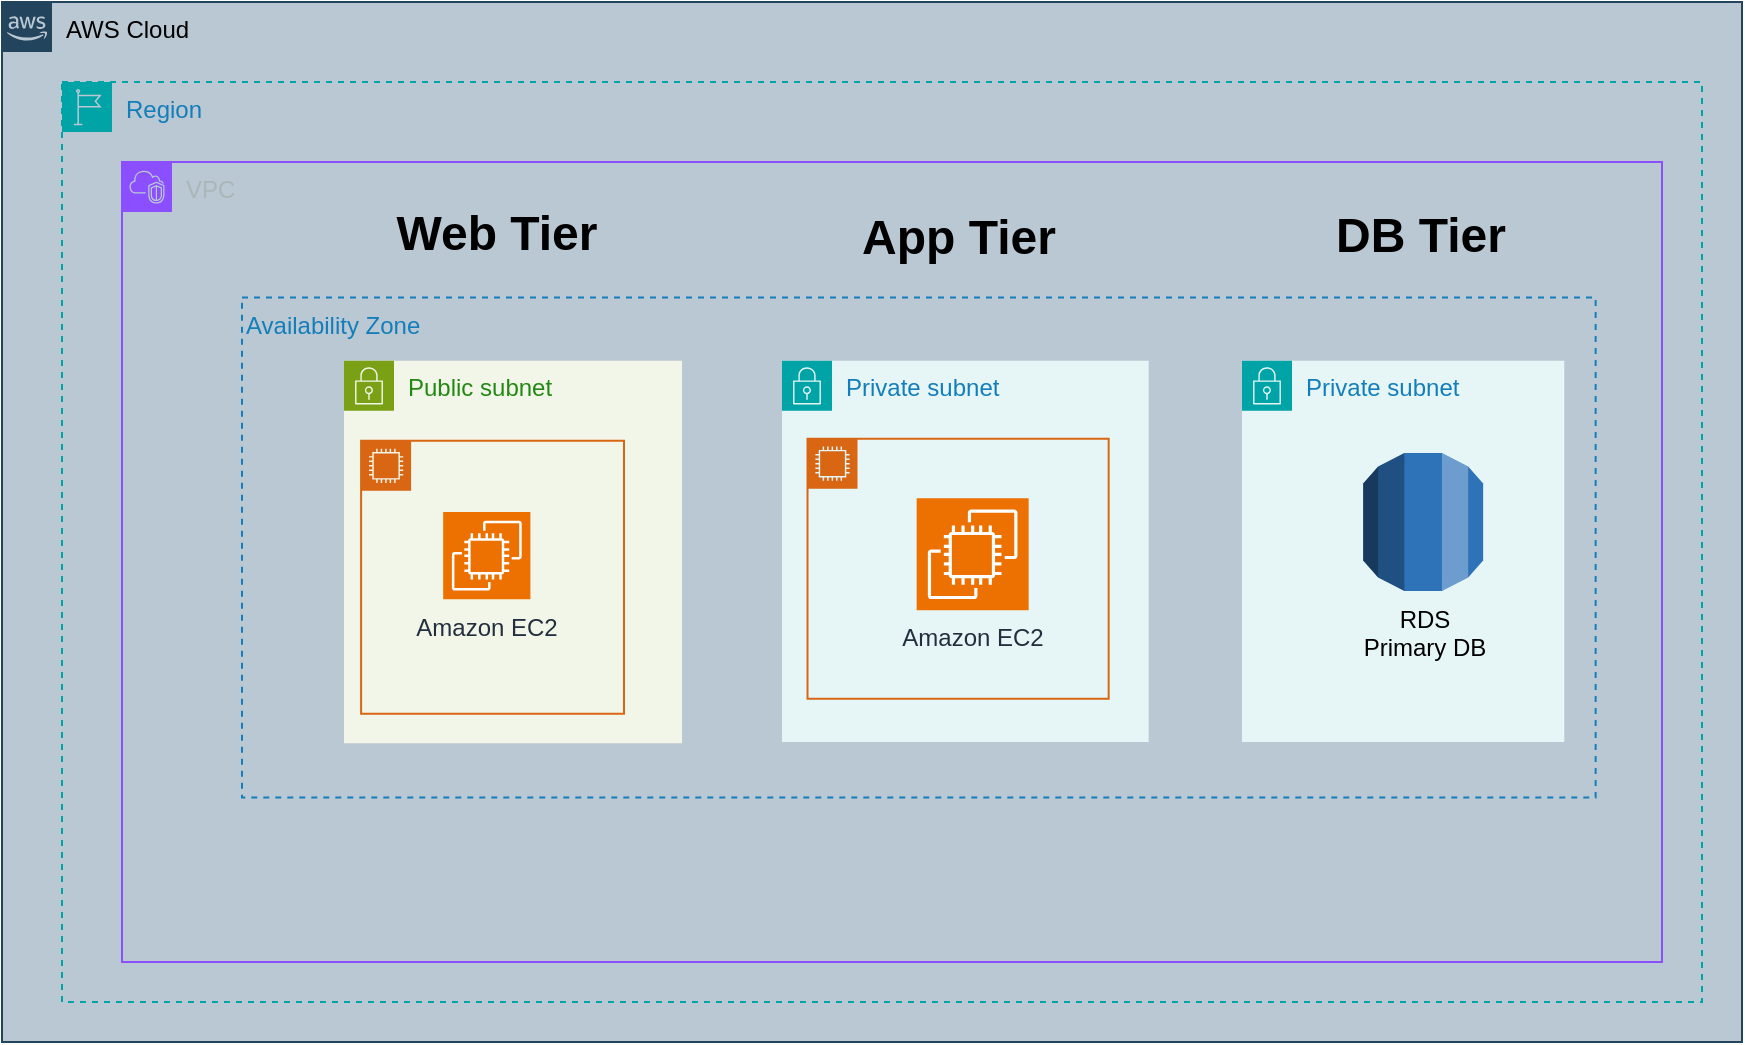 <mxfile version="26.2.5">
  <diagram id="Ht1M8jgEwFfnCIfOTk4-" name="Page-1">
    <mxGraphModel dx="948" dy="515" grid="1" gridSize="10" guides="1" tooltips="1" connect="1" arrows="1" fold="1" page="1" pageScale="1" pageWidth="1169" pageHeight="827" math="0" shadow="0">
      <root>
        <mxCell id="0" />
        <mxCell id="1" parent="0" />
        <mxCell id="5SgZXuhHgY7JFi6Utp-u-1" value="AWS Cloud" style="points=[[0,0],[0.25,0],[0.5,0],[0.75,0],[1,0],[1,0.25],[1,0.5],[1,0.75],[1,1],[0.75,1],[0.5,1],[0.25,1],[0,1],[0,0.75],[0,0.5],[0,0.25]];outlineConnect=0;html=1;whiteSpace=wrap;fontSize=12;fontStyle=0;container=0;pointerEvents=0;collapsible=0;recursiveResize=0;shape=mxgraph.aws4.group;grIcon=mxgraph.aws4.group_aws_cloud_alt;strokeColor=#23445d;fillColor=#bac8d3;verticalAlign=top;align=left;spacingLeft=30;dashed=0;fillStyle=auto;" parent="1" vertex="1">
          <mxGeometry x="260" y="240" width="870" height="520" as="geometry" />
        </mxCell>
        <mxCell id="5SgZXuhHgY7JFi6Utp-u-3" value="Region" style="points=[[0,0],[0.25,0],[0.5,0],[0.75,0],[1,0],[1,0.25],[1,0.5],[1,0.75],[1,1],[0.75,1],[0.5,1],[0.25,1],[0,1],[0,0.75],[0,0.5],[0,0.25]];outlineConnect=0;gradientColor=none;html=1;whiteSpace=wrap;fontSize=12;fontStyle=0;container=0;pointerEvents=0;collapsible=0;recursiveResize=0;shape=mxgraph.aws4.group;grIcon=mxgraph.aws4.group_region;strokeColor=#00A4A6;fillColor=none;verticalAlign=top;align=left;spacingLeft=30;fontColor=#147EBA;dashed=1;" parent="1" vertex="1">
          <mxGeometry x="290" y="280" width="820" height="460" as="geometry" />
        </mxCell>
        <mxCell id="5SgZXuhHgY7JFi6Utp-u-4" value="VPC" style="points=[[0,0],[0.25,0],[0.5,0],[0.75,0],[1,0],[1,0.25],[1,0.5],[1,0.75],[1,1],[0.75,1],[0.5,1],[0.25,1],[0,1],[0,0.75],[0,0.5],[0,0.25]];outlineConnect=0;gradientColor=none;html=1;whiteSpace=wrap;fontSize=12;fontStyle=0;container=0;pointerEvents=0;collapsible=0;recursiveResize=0;shape=mxgraph.aws4.group;grIcon=mxgraph.aws4.group_vpc2;strokeColor=#8C4FFF;fillColor=none;verticalAlign=top;align=left;spacingLeft=30;fontColor=#AAB7B8;dashed=0;" parent="1" vertex="1">
          <mxGeometry x="320" y="320" width="770" height="400" as="geometry" />
        </mxCell>
        <mxCell id="5SgZXuhHgY7JFi6Utp-u-6" value="Availability Zone" style="fillColor=none;strokeColor=#147EBA;dashed=1;verticalAlign=top;fontStyle=0;fontColor=#147EBA;whiteSpace=wrap;html=1;movable=1;resizable=1;rotatable=1;deletable=1;editable=1;locked=0;connectable=1;container=0;align=left;" parent="1" vertex="1">
          <mxGeometry x="380" y="387.79" width="676.82" height="250" as="geometry" />
        </mxCell>
        <mxCell id="5SgZXuhHgY7JFi6Utp-u-33" value="Private subnet" style="points=[[0,0],[0.25,0],[0.5,0],[0.75,0],[1,0],[1,0.25],[1,0.5],[1,0.75],[1,1],[0.75,1],[0.5,1],[0.25,1],[0,1],[0,0.75],[0,0.5],[0,0.25]];outlineConnect=0;gradientColor=none;html=1;whiteSpace=wrap;fontSize=12;fontStyle=0;container=0;pointerEvents=0;collapsible=0;recursiveResize=0;shape=mxgraph.aws4.group;grIcon=mxgraph.aws4.group_security_group;grStroke=0;strokeColor=#00A4A6;fillColor=#E6F6F7;verticalAlign=top;align=left;spacingLeft=30;fontColor=#147EBA;dashed=0;" parent="1" vertex="1">
          <mxGeometry x="880" y="419.41" width="161.16" height="190.59" as="geometry" />
        </mxCell>
        <mxCell id="5SgZXuhHgY7JFi6Utp-u-34" value="RDS&lt;div&gt;Primary DB&lt;/div&gt;" style="outlineConnect=0;dashed=0;verticalLabelPosition=bottom;verticalAlign=top;align=center;html=1;shape=mxgraph.aws3.rds;fillColor=#2E73B8;gradientColor=none;container=0;" parent="1" vertex="1">
          <mxGeometry x="940.58" y="465.441" width="60" height="69.118" as="geometry" />
        </mxCell>
        <mxCell id="5SgZXuhHgY7JFi6Utp-u-17" value="Private subnet" style="points=[[0,0],[0.25,0],[0.5,0],[0.75,0],[1,0],[1,0.25],[1,0.5],[1,0.75],[1,1],[0.75,1],[0.5,1],[0.25,1],[0,1],[0,0.75],[0,0.5],[0,0.25]];outlineConnect=0;gradientColor=none;html=1;whiteSpace=wrap;fontSize=12;fontStyle=0;container=0;pointerEvents=0;collapsible=0;recursiveResize=0;shape=mxgraph.aws4.group;grIcon=mxgraph.aws4.group_security_group;grStroke=0;strokeColor=#00A4A6;fillColor=#E6F6F7;verticalAlign=top;align=left;spacingLeft=30;fontColor=#147EBA;dashed=0;" parent="1" vertex="1">
          <mxGeometry x="650" y="419.41" width="183.33" height="190.59" as="geometry" />
        </mxCell>
        <mxCell id="5SgZXuhHgY7JFi6Utp-u-18" value="" style="points=[[0,0],[0.25,0],[0.5,0],[0.75,0],[1,0],[1,0.25],[1,0.5],[1,0.75],[1,1],[0.75,1],[0.5,1],[0.25,1],[0,1],[0,0.75],[0,0.5],[0,0.25]];outlineConnect=0;gradientColor=none;html=1;whiteSpace=wrap;fontSize=12;fontStyle=0;container=0;pointerEvents=0;collapsible=0;recursiveResize=0;shape=mxgraph.aws4.group;grIcon=mxgraph.aws4.group_ec2_instance_contents;strokeColor=#D86613;fillColor=none;verticalAlign=top;align=left;spacingLeft=30;fontColor=#D86613;dashed=0;" parent="1" vertex="1">
          <mxGeometry x="662.76" y="458.36" width="150.57" height="130" as="geometry" />
        </mxCell>
        <object label="Amazon EC2" id="5SgZXuhHgY7JFi6Utp-u-19">
          <mxCell style="sketch=0;points=[[0,0,0],[0.25,0,0],[0.5,0,0],[0.75,0,0],[1,0,0],[0,1,0],[0.25,1,0],[0.5,1,0],[0.75,1,0],[1,1,0],[0,0.25,0],[0,0.5,0],[0,0.75,0],[1,0.25,0],[1,0.5,0],[1,0.75,0]];outlineConnect=0;fontColor=#232F3E;fillColor=#ED7100;strokeColor=#ffffff;dashed=0;verticalLabelPosition=bottom;verticalAlign=top;align=center;html=1;fontSize=12;fontStyle=0;aspect=fixed;shape=mxgraph.aws4.resourceIcon;resIcon=mxgraph.aws4.ec2;container=0;" parent="1" vertex="1">
            <mxGeometry x="717.33" y="488.15" width="56" height="56" as="geometry" />
          </mxCell>
        </object>
        <mxCell id="5SgZXuhHgY7JFi6Utp-u-35" value="Web Tier" style="text;strokeColor=none;fillColor=none;html=1;fontSize=24;fontStyle=1;verticalAlign=middle;align=center;container=0;flipH=0;flipV=1;" parent="1" vertex="1">
          <mxGeometry x="457" y="336" width="100" height="40" as="geometry" />
        </mxCell>
        <mxCell id="5SgZXuhHgY7JFi6Utp-u-36" value="App Tier" style="text;strokeColor=none;fillColor=none;html=1;fontSize=24;fontStyle=1;verticalAlign=middle;align=center;container=0;flipH=0;flipV=1;" parent="1" vertex="1">
          <mxGeometry x="688" y="338.36" width="100" height="40" as="geometry" />
        </mxCell>
        <mxCell id="5SgZXuhHgY7JFi6Utp-u-43" value="DB Tier" style="text;strokeColor=none;fillColor=none;html=1;fontSize=24;fontStyle=1;verticalAlign=middle;align=center;container=0;flipH=0;flipV=1;" parent="1" vertex="1">
          <mxGeometry x="919.09" y="337" width="100" height="40" as="geometry" />
        </mxCell>
        <mxCell id="5SgZXuhHgY7JFi6Utp-u-9" value="Public subnet" style="points=[[0,0],[0.25,0],[0.5,0],[0.75,0],[1,0],[1,0.25],[1,0.5],[1,0.75],[1,1],[0.75,1],[0.5,1],[0.25,1],[0,1],[0,0.75],[0,0.5],[0,0.25]];outlineConnect=0;gradientColor=none;html=1;whiteSpace=wrap;fontSize=12;fontStyle=0;container=0;pointerEvents=0;collapsible=0;recursiveResize=0;shape=mxgraph.aws4.group;grIcon=mxgraph.aws4.group_security_group;grStroke=0;strokeColor=#7AA116;fillColor=#F2F6E8;verticalAlign=top;align=left;spacingLeft=30;fontColor=#248814;dashed=0;" parent="1" vertex="1">
          <mxGeometry x="431" y="419.41" width="169" height="191.18" as="geometry" />
        </mxCell>
        <mxCell id="5SgZXuhHgY7JFi6Utp-u-11" value="" style="points=[[0,0],[0.25,0],[0.5,0],[0.75,0],[1,0],[1,0.25],[1,0.5],[1,0.75],[1,1],[0.75,1],[0.5,1],[0.25,1],[0,1],[0,0.75],[0,0.5],[0,0.25]];outlineConnect=0;gradientColor=none;html=1;whiteSpace=wrap;fontSize=12;fontStyle=0;container=0;pointerEvents=0;collapsible=0;recursiveResize=0;shape=mxgraph.aws4.group;grIcon=mxgraph.aws4.group_ec2_instance_contents;strokeColor=#D86613;fillColor=none;verticalAlign=top;align=left;spacingLeft=30;fontColor=#D86613;dashed=0;" parent="1" vertex="1">
          <mxGeometry x="439.55" y="459.41" width="131.45" height="136.47" as="geometry" />
        </mxCell>
        <object label="Amazon EC2" id="5SgZXuhHgY7JFi6Utp-u-13">
          <mxCell style="sketch=0;points=[[0,0,0],[0.25,0,0],[0.5,0,0],[0.75,0,0],[1,0,0],[0,1,0],[0.25,1,0],[0.5,1,0],[0.75,1,0],[1,1,0],[0,0.25,0],[0,0.5,0],[0,0.75,0],[1,0.25,0],[1,0.5,0],[1,0.75,0]];outlineConnect=0;fontColor=#232F3E;fillColor=#ED7100;strokeColor=#ffffff;dashed=0;verticalLabelPosition=bottom;verticalAlign=top;align=center;html=1;fontSize=12;fontStyle=0;aspect=fixed;shape=mxgraph.aws4.resourceIcon;resIcon=mxgraph.aws4.ec2;container=0;" parent="1" vertex="1">
            <mxGeometry x="480.593" y="495.057" width="43.609" height="43.609" as="geometry" />
          </mxCell>
        </object>
      </root>
    </mxGraphModel>
  </diagram>
</mxfile>
